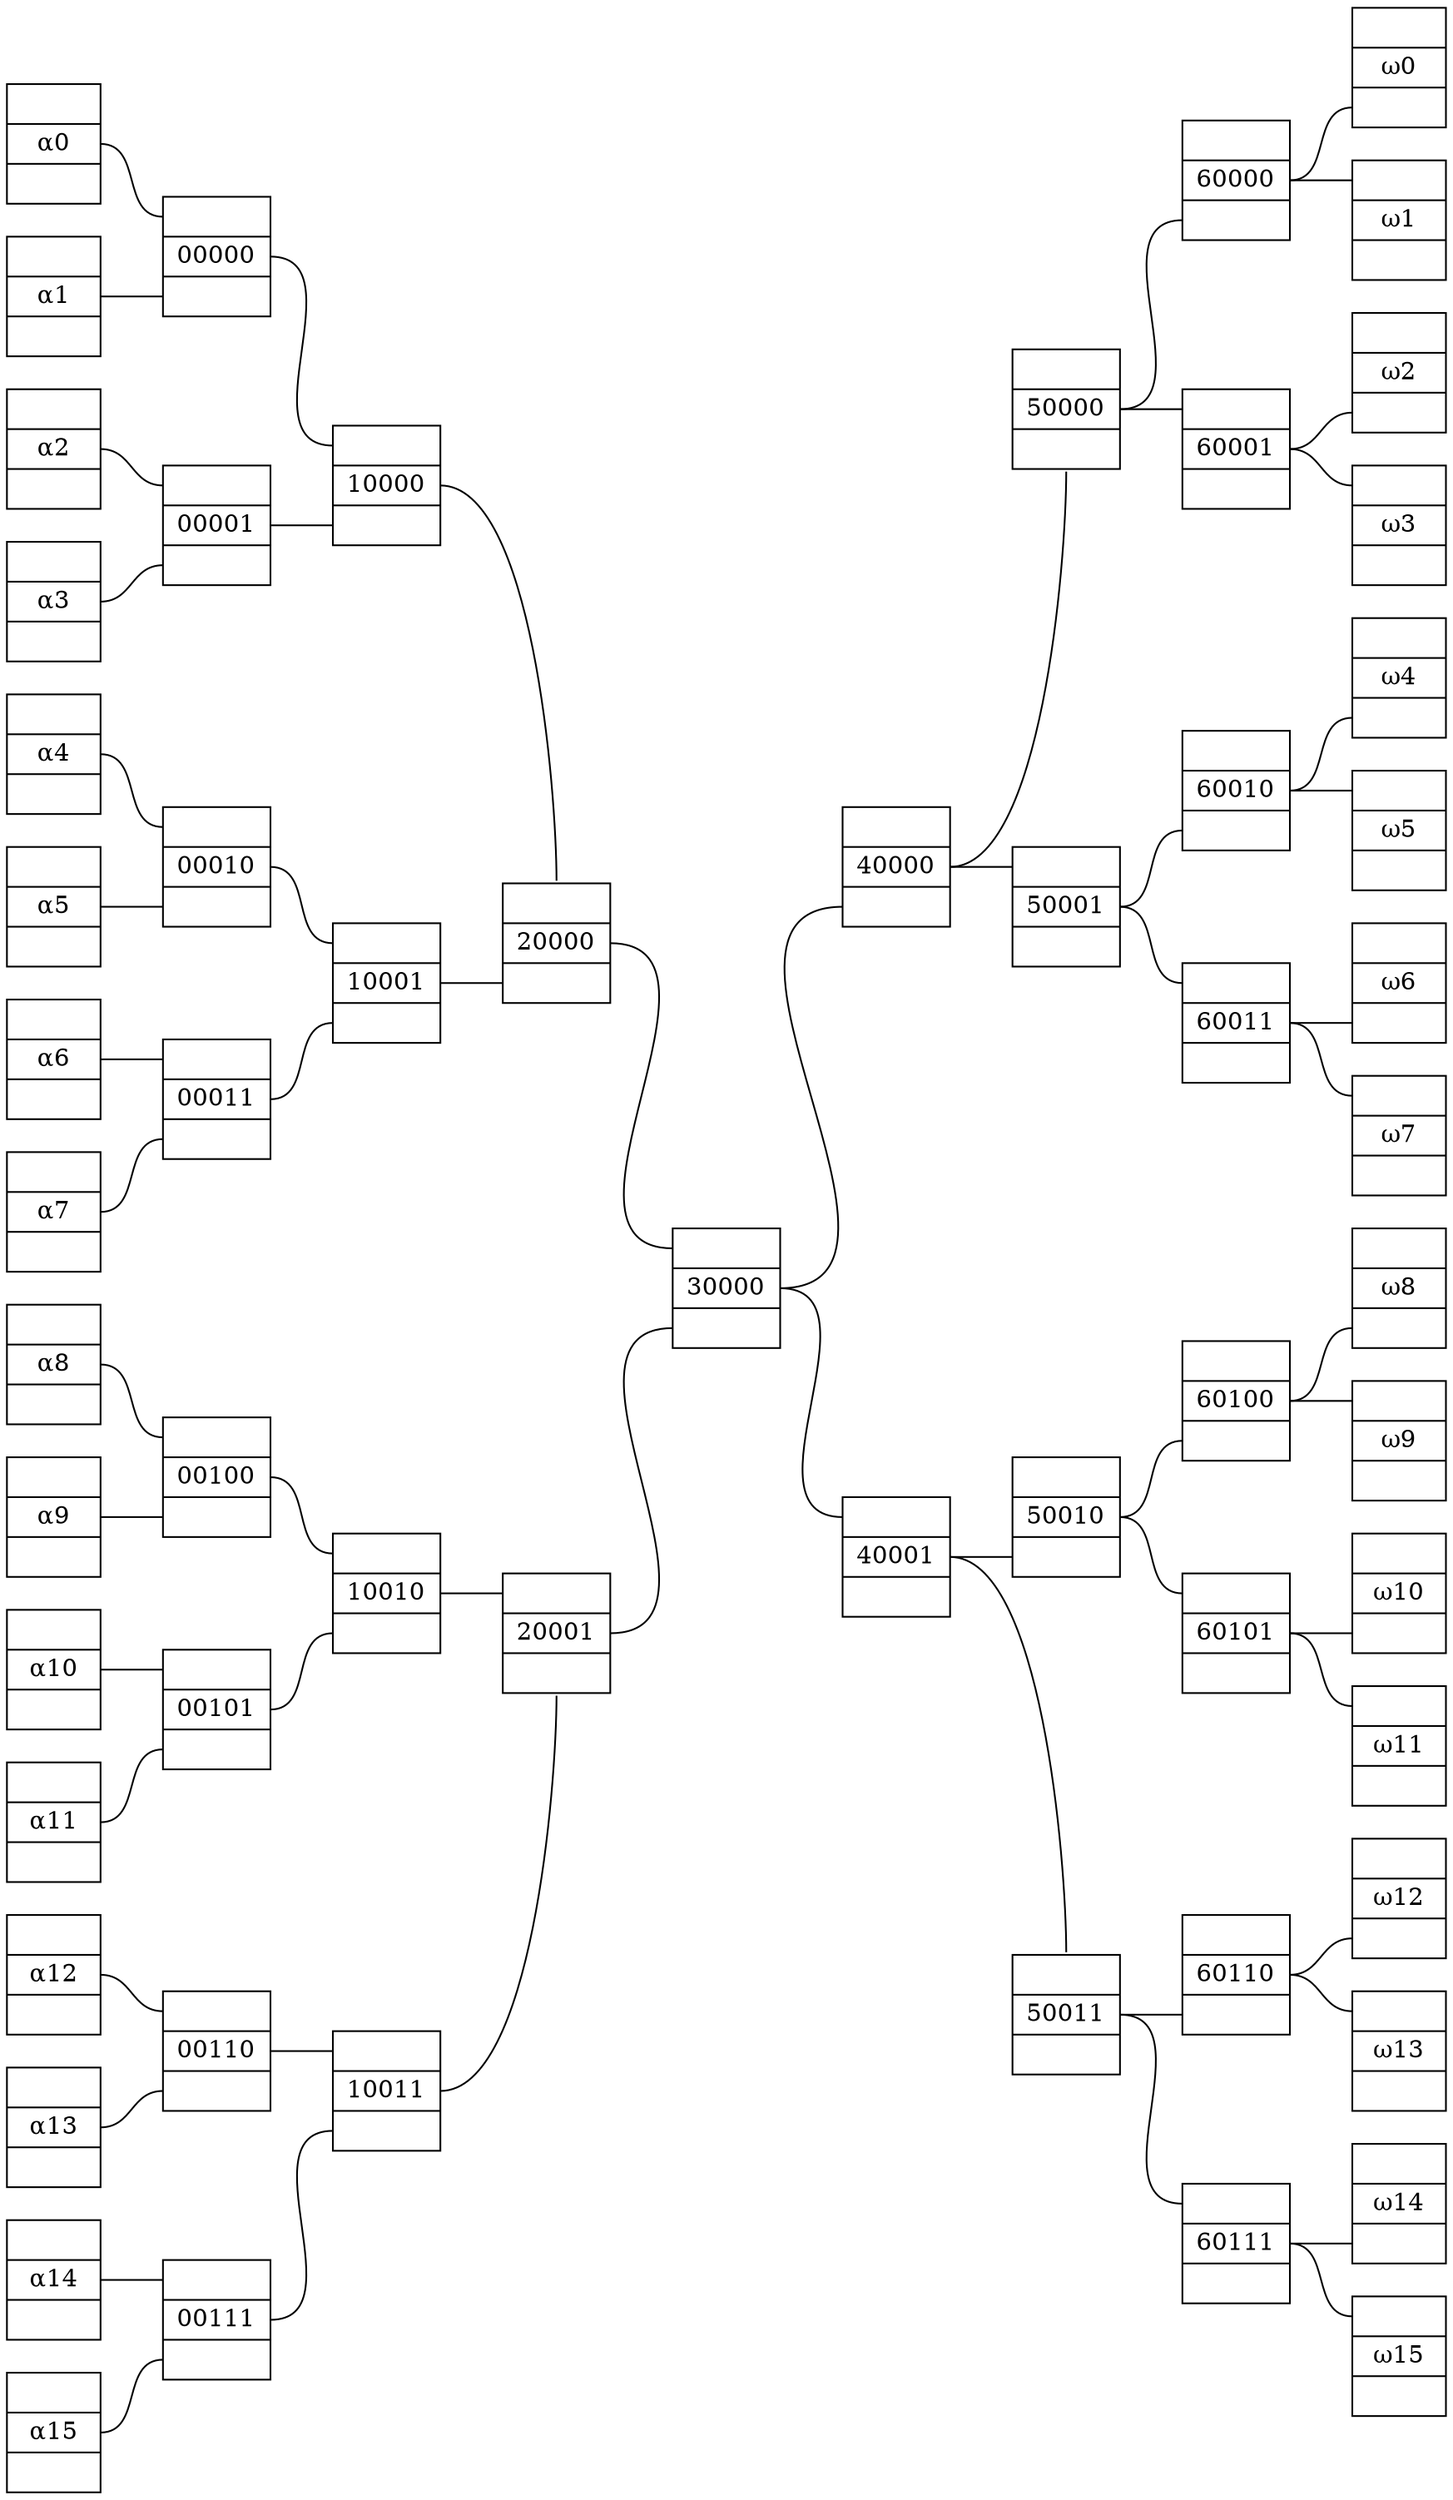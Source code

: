 graph "16 binairy tree general" {
	graph [rankdir=LR]
	node [height=.1 shape=record]
	"α0000" [label="<f0> |<f1> α0|<f2>"]
	"α0000":f1 -- 00000:f0
	"α0001" [label="<f0> |<f1> α1|<f2>"]
	"α0001":f1 -- 00000:f2
	"α0010" [label="<f0> |<f1> α2|<f2>"]
	"α0010":f1 -- 00001:f0
	"α0011" [label="<f0> |<f1> α3|<f2>"]
	"α0011":f1 -- 00001:f2
	"α0100" [label="<f0> |<f1> α4|<f2>"]
	"α0100":f1 -- 00010:f0
	"α0101" [label="<f0> |<f1> α5|<f2>"]
	"α0101":f1 -- 00010:f2
	"α0110" [label="<f0> |<f1> α6|<f2>"]
	"α0110":f1 -- 00011:f0
	"α0111" [label="<f0> |<f1> α7|<f2>"]
	"α0111":f1 -- 00011:f2
	"α1000" [label="<f0> |<f1> α8|<f2>"]
	"α1000":f1 -- 00100:f0
	"α1001" [label="<f0> |<f1> α9|<f2>"]
	"α1001":f1 -- 00100:f2
	"α1010" [label="<f0> |<f1> α10|<f2>"]
	"α1010":f1 -- 00101:f0
	"α1011" [label="<f0> |<f1> α11|<f2>"]
	"α1011":f1 -- 00101:f2
	"α1100" [label="<f0> |<f1> α12|<f2>"]
	"α1100":f1 -- 00110:f0
	"α1101" [label="<f0> |<f1> α13|<f2>"]
	"α1101":f1 -- 00110:f2
	"α1110" [label="<f0> |<f1> α14|<f2>"]
	"α1110":f1 -- 00111:f0
	"α1111" [label="<f0> |<f1> α15|<f2>"]
	"α1111":f1 -- 00111:f2
	"ω0000" [label="<f0> |<f1> ω0|<f2>"]
	"ω0001" [label="<f0> |<f1> ω1|<f2>"]
	"ω0010" [label="<f0> |<f1> ω2|<f2>"]
	"ω0011" [label="<f0> |<f1> ω3|<f2>"]
	"ω0100" [label="<f0> |<f1> ω4|<f2>"]
	"ω0101" [label="<f0> |<f1> ω5|<f2>"]
	"ω0110" [label="<f0> |<f1> ω6|<f2>"]
	"ω0111" [label="<f0> |<f1> ω7|<f2>"]
	"ω1000" [label="<f0> |<f1> ω8|<f2>"]
	"ω1001" [label="<f0> |<f1> ω9|<f2>"]
	"ω1010" [label="<f0> |<f1> ω10|<f2>"]
	"ω1011" [label="<f0> |<f1> ω11|<f2>"]
	"ω1100" [label="<f0> |<f1> ω12|<f2>"]
	"ω1101" [label="<f0> |<f1> ω13|<f2>"]
	"ω1110" [label="<f0> |<f1> ω14|<f2>"]
	"ω1111" [label="<f0> |<f1> ω15|<f2>"]
	00000 [label="<f0> |<f1> 00000|<f2>"]
	00000:f1 -- 10000:f0
	00001 [label="<f0> |<f1> 00001|<f2>"]
	00001:f1 -- 10000:f2
	00010 [label="<f0> |<f1> 00010|<f2>"]
	00010:f1 -- 10001:f0
	00011 [label="<f0> |<f1> 00011|<f2>"]
	00011:f1 -- 10001:f2
	00100 [label="<f0> |<f1> 00100|<f2>"]
	00100:f1 -- 10010:f0
	00101 [label="<f0> |<f1> 00101|<f2>"]
	00101:f1 -- 10010:f2
	00110 [label="<f0> |<f1> 00110|<f2>"]
	00110:f1 -- 10011:f0
	00111 [label="<f0> |<f1> 00111|<f2>"]
	00111:f1 -- 10011:f2
	60000 [label="<f0> |<f1> 60000|<f2>"]
	60000:f1 -- "ω0000":f2
	60000:f1 -- "ω0001":f0
	60001 [label="<f0> |<f1> 60001|<f2>"]
	60001:f1 -- "ω0010":f2
	60001:f1 -- "ω0011":f0
	60010 [label="<f0> |<f1> 60010|<f2>"]
	60010:f1 -- "ω0100":f2
	60010:f1 -- "ω0101":f0
	60011 [label="<f0> |<f1> 60011|<f2>"]
	60011:f1 -- "ω0110":f2
	60011:f1 -- "ω0111":f0
	60100 [label="<f0> |<f1> 60100|<f2>"]
	60100:f1 -- "ω1000":f2
	60100:f1 -- "ω1001":f0
	60101 [label="<f0> |<f1> 60101|<f2>"]
	60101:f1 -- "ω1010":f2
	60101:f1 -- "ω1011":f0
	60110 [label="<f0> |<f1> 60110|<f2>"]
	60110:f1 -- "ω1100":f2
	60110:f1 -- "ω1101":f0
	60111 [label="<f0> |<f1> 60111|<f2>"]
	60111:f1 -- "ω1110":f2
	60111:f1 -- "ω1111":f0
	10000 [label="<f0> |<f1> 10000|<f2>"]
	10000:f1 -- 20000:f0
	10001 [label="<f0> |<f1> 10001|<f2>"]
	10001:f1 -- 20000:f2
	10010 [label="<f0> |<f1> 10010|<f2>"]
	10010:f1 -- 20001:f0
	10011 [label="<f0> |<f1> 10011|<f2>"]
	10011:f1 -- 20001:f2
	50000 [label="<f0> |<f1> 50000|<f2>"]
	50000:f1 -- 60000:f2
	50000:f1 -- 60001:f0
	50001 [label="<f0> |<f1> 50001|<f2>"]
	50001:f1 -- 60010:f2
	50001:f1 -- 60011:f0
	50010 [label="<f0> |<f1> 50010|<f2>"]
	50010:f1 -- 60100:f2
	50010:f1 -- 60101:f0
	50011 [label="<f0> |<f1> 50011|<f2>"]
	50011:f1 -- 60110:f2
	50011:f1 -- 60111:f0
	20000 [label="<f0> |<f1> 20000|<f2>"]
	20000:f1 -- 30000:f0
	20001 [label="<f0> |<f1> 20001|<f2>"]
	20001:f1 -- 30000:f2
	40000 [label="<f0> |<f1> 40000|<f2>"]
	40000:f1 -- 50000:f2
	40000:f1 -- 50001:f0
	40001 [label="<f0> |<f1> 40001|<f2>"]
	40001:f1 -- 50010:f2
	40001:f1 -- 50011:f0
	30000 [label="<f0> |<f1> 30000|<f2>"]
	30000 [label="<f0> |<f1> 30000|<f2>"]
	30000:f1 -- 40000:f2
	30000:f1 -- 40001:f0
}
